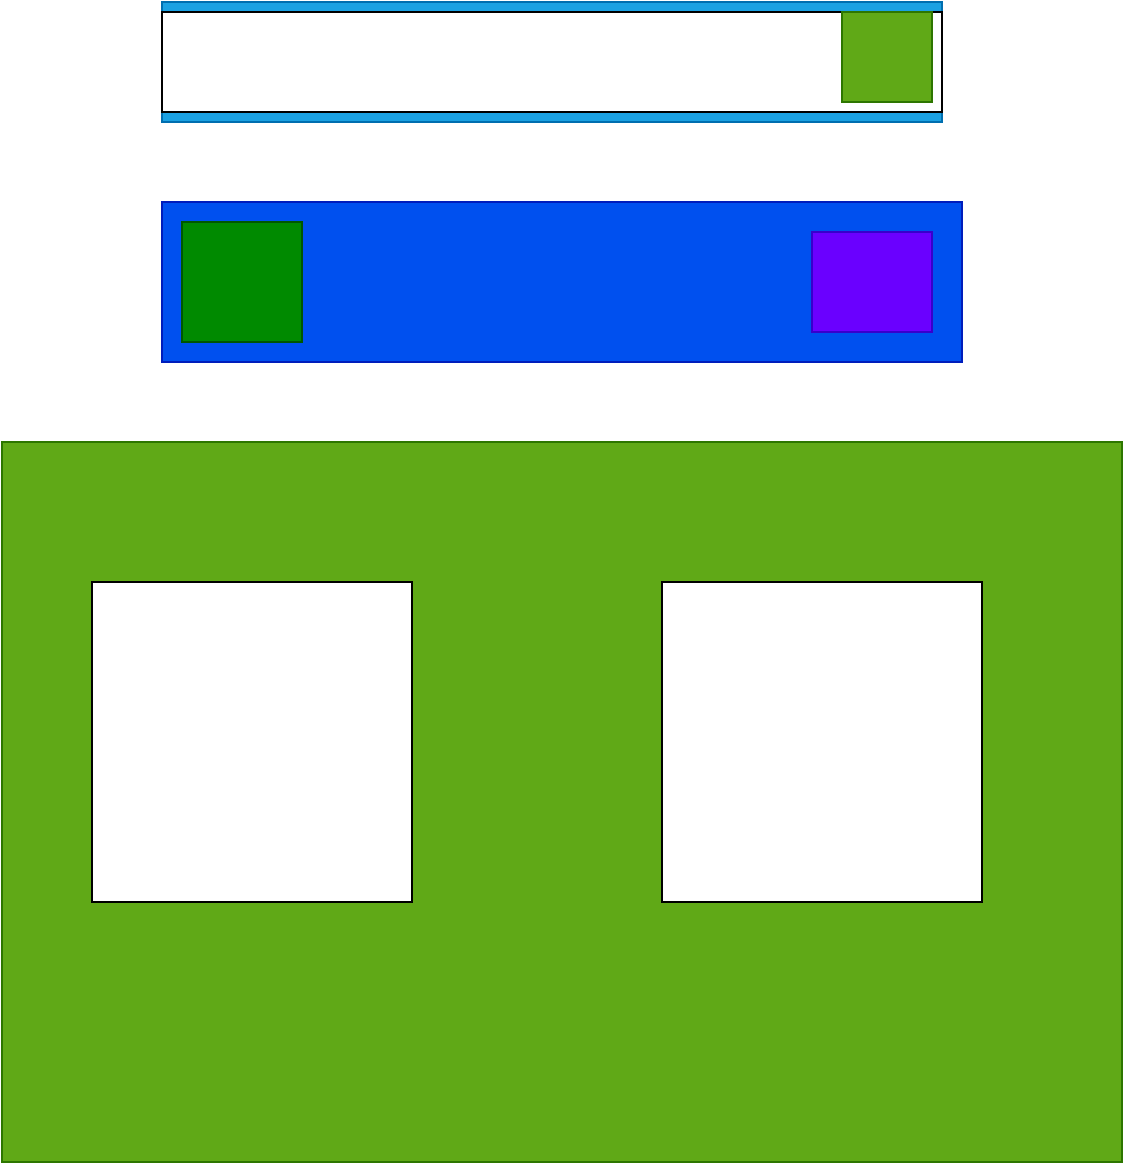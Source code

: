 <mxfile>
    <diagram id="EnpIkv1CB3McGLAo_Uox" name="Página-1">
        <mxGraphModel dx="587" dy="365" grid="1" gridSize="10" guides="1" tooltips="1" connect="1" arrows="1" fold="1" page="1" pageScale="1" pageWidth="827" pageHeight="1169" math="0" shadow="0">
            <root>
                <mxCell id="0"/>
                <mxCell id="1" parent="0"/>
                <mxCell id="2" value="" style="rounded=0;whiteSpace=wrap;html=1;fillColor=#1ba1e2;fontColor=#ffffff;strokeColor=#006EAF;" parent="1" vertex="1">
                    <mxGeometry x="320" y="100" width="390" height="60" as="geometry"/>
                </mxCell>
                <mxCell id="4" value="" style="rounded=0;whiteSpace=wrap;html=1;" parent="1" vertex="1">
                    <mxGeometry x="320" y="105" width="390" height="50" as="geometry"/>
                </mxCell>
                <mxCell id="3" value="" style="whiteSpace=wrap;html=1;aspect=fixed;fillColor=#60a917;fontColor=#ffffff;strokeColor=#2D7600;" parent="1" vertex="1">
                    <mxGeometry x="660" y="105" width="45" height="45" as="geometry"/>
                </mxCell>
                <mxCell id="5" value="" style="rounded=0;whiteSpace=wrap;html=1;fillColor=#0050ef;fontColor=#ffffff;strokeColor=#001DBC;" parent="1" vertex="1">
                    <mxGeometry x="320" y="200" width="400" height="80" as="geometry"/>
                </mxCell>
                <mxCell id="6" value="" style="whiteSpace=wrap;html=1;aspect=fixed;fillColor=#008a00;fontColor=#ffffff;strokeColor=#005700;" parent="1" vertex="1">
                    <mxGeometry x="330" y="210" width="60" height="60" as="geometry"/>
                </mxCell>
                <mxCell id="7" value="" style="rounded=0;whiteSpace=wrap;html=1;fillColor=#6a00ff;fontColor=#ffffff;strokeColor=#3700CC;" parent="1" vertex="1">
                    <mxGeometry x="645" y="215" width="60" height="50" as="geometry"/>
                </mxCell>
                <mxCell id="8" value="" style="rounded=0;whiteSpace=wrap;html=1;fillColor=#60a917;fontColor=#ffffff;strokeColor=#2D7600;" vertex="1" parent="1">
                    <mxGeometry x="240" y="320" width="560" height="360" as="geometry"/>
                </mxCell>
                <mxCell id="9" value="" style="whiteSpace=wrap;html=1;aspect=fixed;" vertex="1" parent="1">
                    <mxGeometry x="285" y="390" width="160" height="160" as="geometry"/>
                </mxCell>
                <mxCell id="10" value="" style="whiteSpace=wrap;html=1;aspect=fixed;" vertex="1" parent="1">
                    <mxGeometry x="570" y="390" width="160" height="160" as="geometry"/>
                </mxCell>
            </root>
        </mxGraphModel>
    </diagram>
</mxfile>
